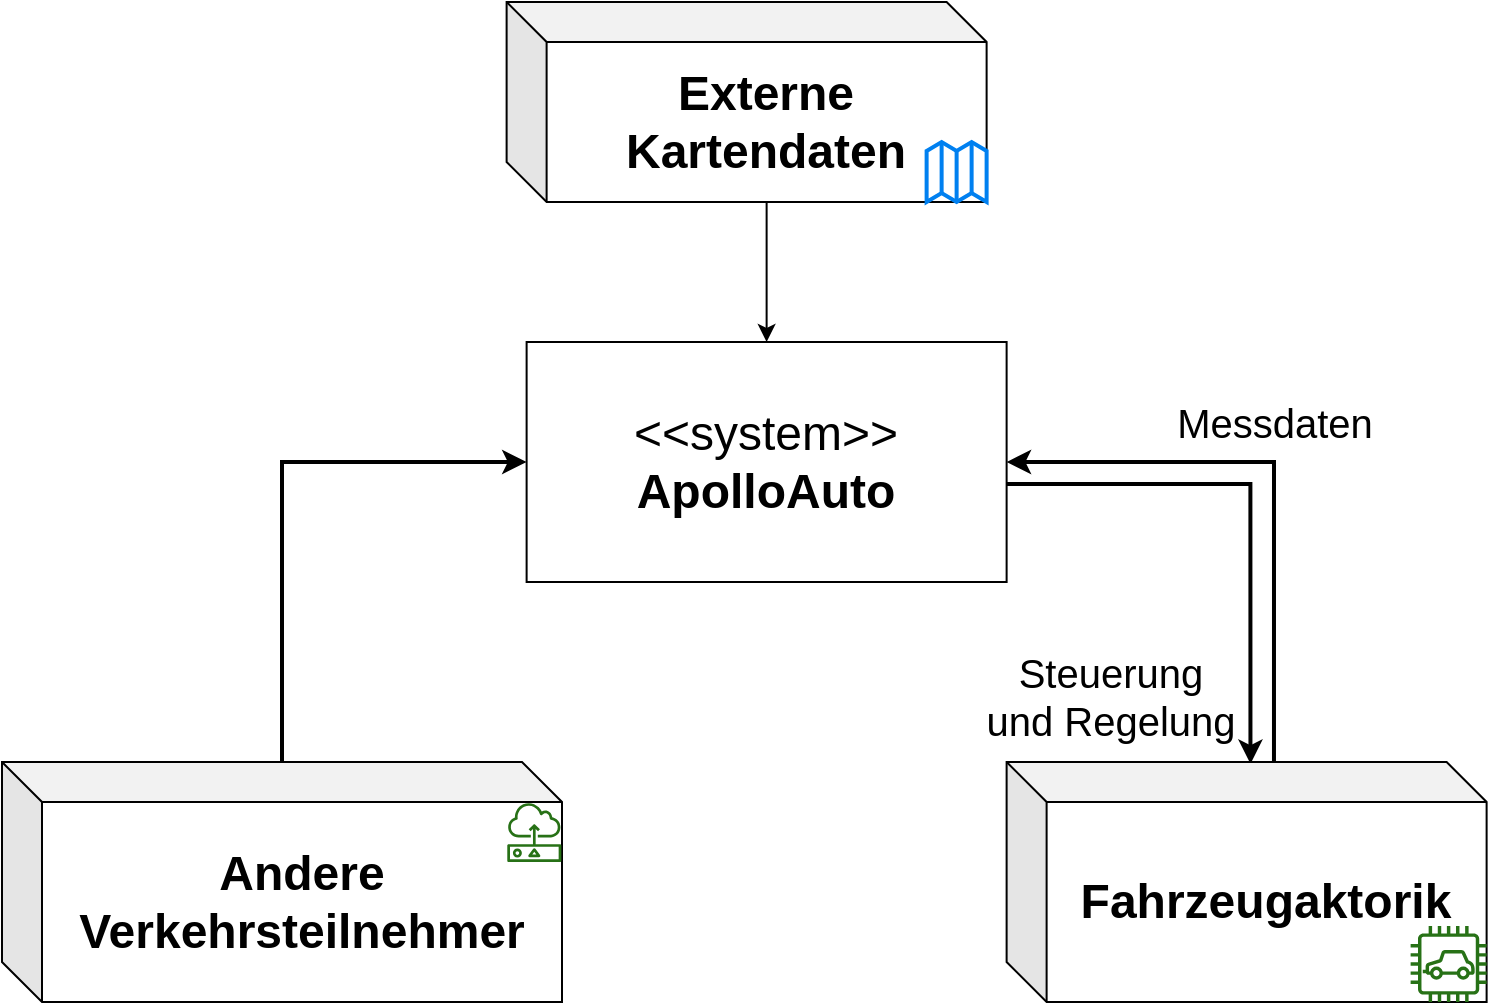 <mxfile version="14.8.0" type="github">
  <diagram id="1qOEAPikM7hvpksAuz3j" name="Page-1">
    <mxGraphModel dx="1422" dy="739" grid="1" gridSize="10" guides="1" tooltips="1" connect="1" arrows="1" fold="1" page="1" pageScale="1" pageWidth="800" pageHeight="600" math="0" shadow="0">
      <root>
        <mxCell id="0" />
        <mxCell id="1" parent="0" />
        <mxCell id="bravGS-sSqmdz95oagyP-11" value="&lt;div&gt;&lt;font style=&quot;font-size: 20px&quot;&gt;Steuerung &lt;br&gt;&lt;/font&gt;&lt;/div&gt;&lt;div&gt;&lt;font style=&quot;font-size: 20px&quot;&gt;und Regelung&lt;/font&gt;&lt;/div&gt;" style="edgeStyle=orthogonalEdgeStyle;rounded=0;orthogonalLoop=1;jettySize=auto;html=1;exitX=1;exitY=0.592;exitDx=0;exitDy=0;exitPerimeter=0;strokeWidth=2;entryX=0.508;entryY=0.008;entryDx=0;entryDy=0;entryPerimeter=0;" parent="1" source="bravGS-sSqmdz95oagyP-1" edge="1" target="bravGS-sSqmdz95oagyP-2">
          <mxGeometry x="0.738" y="-70" relative="1" as="geometry">
            <mxPoint as="offset" />
            <mxPoint x="641.31" y="420" as="targetPoint" />
          </mxGeometry>
        </mxCell>
        <mxCell id="bravGS-sSqmdz95oagyP-15" style="edgeStyle=orthogonalEdgeStyle;rounded=0;orthogonalLoop=1;jettySize=auto;html=1;exitX=0.5;exitY=0;exitDx=0;exitDy=0;strokeWidth=2;" parent="1" source="bravGS-sSqmdz95oagyP-1" edge="1">
          <mxGeometry relative="1" as="geometry">
            <mxPoint x="411.31" y="230" as="targetPoint" />
          </mxGeometry>
        </mxCell>
        <mxCell id="bravGS-sSqmdz95oagyP-1" value="&lt;div style=&quot;font-size: 24px&quot;&gt;&lt;font style=&quot;font-size: 24px&quot;&gt;&amp;lt;&amp;lt;system&amp;gt;&amp;gt;&lt;/font&gt;&lt;/div&gt;&lt;div style=&quot;font-size: 24px&quot;&gt;&lt;font style=&quot;font-size: 24px&quot;&gt;&lt;b&gt;ApolloAuto&lt;/b&gt;&lt;br&gt;&lt;/font&gt;&lt;/div&gt;" style="rounded=0;whiteSpace=wrap;html=1;" parent="1" vertex="1">
          <mxGeometry x="291.31" y="230" width="240" height="120" as="geometry" />
        </mxCell>
        <mxCell id="SQIaYl8tntXCcKwZIsBf-4" value="&lt;font style=&quot;font-size: 20px&quot;&gt;Messdaten&lt;/font&gt;" style="edgeStyle=orthogonalEdgeStyle;rounded=0;orthogonalLoop=1;jettySize=auto;html=1;entryX=1;entryY=0.5;entryDx=0;entryDy=0;exitX=0.557;exitY=0.008;exitDx=0;exitDy=0;exitPerimeter=0;strokeWidth=2;" edge="1" parent="1" source="bravGS-sSqmdz95oagyP-2" target="bravGS-sSqmdz95oagyP-1">
          <mxGeometry x="0.061" y="-20" relative="1" as="geometry">
            <mxPoint as="offset" />
          </mxGeometry>
        </mxCell>
        <mxCell id="bravGS-sSqmdz95oagyP-2" value="&lt;b&gt;&lt;font style=&quot;font-size: 24px&quot;&gt;Fahrzeugaktorik&lt;/font&gt;&lt;/b&gt;" style="shape=cube;whiteSpace=wrap;html=1;boundedLbl=1;backgroundOutline=1;darkOpacity=0.05;darkOpacity2=0.1;direction=east;" parent="1" vertex="1">
          <mxGeometry x="531.31" y="440" width="240" height="120" as="geometry" />
        </mxCell>
        <mxCell id="bravGS-sSqmdz95oagyP-13" style="edgeStyle=orthogonalEdgeStyle;rounded=0;orthogonalLoop=1;jettySize=auto;html=1;entryX=0;entryY=0.5;entryDx=0;entryDy=0;strokeWidth=2;" parent="1" source="bravGS-sSqmdz95oagyP-4" target="bravGS-sSqmdz95oagyP-1" edge="1">
          <mxGeometry relative="1" as="geometry" />
        </mxCell>
        <mxCell id="bravGS-sSqmdz95oagyP-4" value="&lt;font style=&quot;font-size: 24px&quot;&gt;&lt;b&gt;Andere Verkehrsteilnehmer&lt;br&gt;&lt;/b&gt;&lt;/font&gt;" style="shape=cube;whiteSpace=wrap;html=1;boundedLbl=1;backgroundOutline=1;darkOpacity=0.05;darkOpacity2=0.1;direction=east;" parent="1" vertex="1">
          <mxGeometry x="29" y="440" width="280" height="120" as="geometry" />
        </mxCell>
        <mxCell id="SQIaYl8tntXCcKwZIsBf-2" style="edgeStyle=orthogonalEdgeStyle;rounded=0;orthogonalLoop=1;jettySize=auto;html=1;exitX=0;exitY=0;exitDx=130;exitDy=100;exitPerimeter=0;entryX=0.5;entryY=0;entryDx=0;entryDy=0;" edge="1" parent="1" source="bravGS-sSqmdz95oagyP-5" target="bravGS-sSqmdz95oagyP-1">
          <mxGeometry relative="1" as="geometry" />
        </mxCell>
        <mxCell id="bravGS-sSqmdz95oagyP-5" value="&lt;b&gt;&lt;font style=&quot;font-size: 24px&quot;&gt;Externe Kartendaten&lt;br&gt;&lt;/font&gt;&lt;/b&gt;" style="shape=cube;whiteSpace=wrap;html=1;boundedLbl=1;backgroundOutline=1;darkOpacity=0.05;darkOpacity2=0.1;direction=east;" parent="1" vertex="1">
          <mxGeometry x="281.31" y="60" width="240" height="100" as="geometry" />
        </mxCell>
        <mxCell id="bravGS-sSqmdz95oagyP-6" value="" style="html=1;verticalLabelPosition=bottom;align=center;labelBackgroundColor=#ffffff;verticalAlign=top;strokeWidth=2;strokeColor=#0080F0;shadow=0;dashed=0;shape=mxgraph.ios7.icons.map;" parent="1" vertex="1">
          <mxGeometry x="491.31" y="130" width="30" height="30" as="geometry" />
        </mxCell>
        <mxCell id="bravGS-sSqmdz95oagyP-7" value="" style="outlineConnect=0;fontColor=#232F3E;gradientColor=none;fillColor=#277116;strokeColor=none;dashed=0;verticalLabelPosition=bottom;verticalAlign=top;align=center;html=1;fontSize=12;fontStyle=0;aspect=fixed;pointerEvents=1;shape=mxgraph.aws4.car;" parent="1" vertex="1">
          <mxGeometry x="733.31" y="522" width="38" height="38" as="geometry" />
        </mxCell>
        <mxCell id="bravGS-sSqmdz95oagyP-8" value="" style="outlineConnect=0;fontColor=#232F3E;gradientColor=none;fillColor=#277116;strokeColor=none;dashed=0;verticalLabelPosition=bottom;verticalAlign=top;align=center;html=1;fontSize=12;fontStyle=0;aspect=fixed;pointerEvents=1;shape=mxgraph.aws4.sensor;" parent="1" vertex="1">
          <mxGeometry x="281.31" y="460" width="27.69" height="30" as="geometry" />
        </mxCell>
      </root>
    </mxGraphModel>
  </diagram>
</mxfile>
